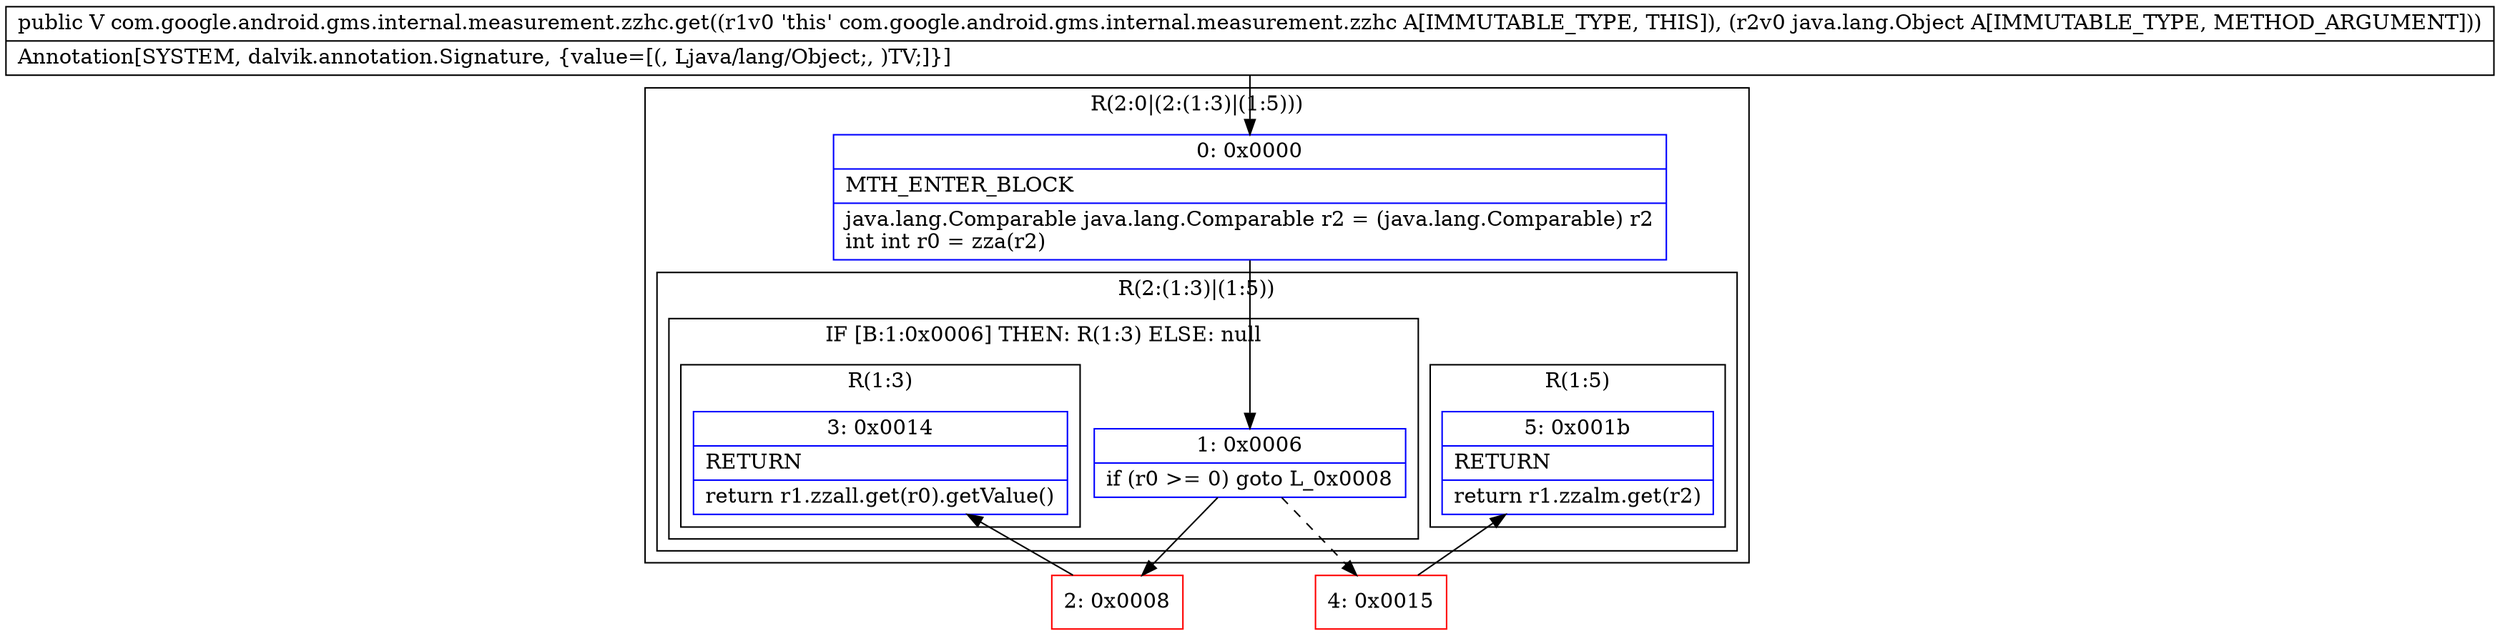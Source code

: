digraph "CFG forcom.google.android.gms.internal.measurement.zzhc.get(Ljava\/lang\/Object;)Ljava\/lang\/Object;" {
subgraph cluster_Region_2019362457 {
label = "R(2:0|(2:(1:3)|(1:5)))";
node [shape=record,color=blue];
Node_0 [shape=record,label="{0\:\ 0x0000|MTH_ENTER_BLOCK\l|java.lang.Comparable java.lang.Comparable r2 = (java.lang.Comparable) r2\lint int r0 = zza(r2)\l}"];
subgraph cluster_Region_2037041647 {
label = "R(2:(1:3)|(1:5))";
node [shape=record,color=blue];
subgraph cluster_IfRegion_1146589161 {
label = "IF [B:1:0x0006] THEN: R(1:3) ELSE: null";
node [shape=record,color=blue];
Node_1 [shape=record,label="{1\:\ 0x0006|if (r0 \>= 0) goto L_0x0008\l}"];
subgraph cluster_Region_2089363787 {
label = "R(1:3)";
node [shape=record,color=blue];
Node_3 [shape=record,label="{3\:\ 0x0014|RETURN\l|return r1.zzall.get(r0).getValue()\l}"];
}
}
subgraph cluster_Region_452196004 {
label = "R(1:5)";
node [shape=record,color=blue];
Node_5 [shape=record,label="{5\:\ 0x001b|RETURN\l|return r1.zzalm.get(r2)\l}"];
}
}
}
Node_2 [shape=record,color=red,label="{2\:\ 0x0008}"];
Node_4 [shape=record,color=red,label="{4\:\ 0x0015}"];
MethodNode[shape=record,label="{public V com.google.android.gms.internal.measurement.zzhc.get((r1v0 'this' com.google.android.gms.internal.measurement.zzhc A[IMMUTABLE_TYPE, THIS]), (r2v0 java.lang.Object A[IMMUTABLE_TYPE, METHOD_ARGUMENT]))  | Annotation[SYSTEM, dalvik.annotation.Signature, \{value=[(, Ljava\/lang\/Object;, )TV;]\}]\l}"];
MethodNode -> Node_0;
Node_0 -> Node_1;
Node_1 -> Node_2;
Node_1 -> Node_4[style=dashed];
Node_2 -> Node_3;
Node_4 -> Node_5;
}

